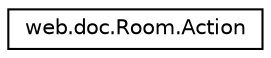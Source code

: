 digraph "Graphical Class Hierarchy"
{
 // LATEX_PDF_SIZE
  edge [fontname="Helvetica",fontsize="10",labelfontname="Helvetica",labelfontsize="10"];
  node [fontname="Helvetica",fontsize="10",shape=record];
  rankdir="LR";
  Node0 [label="web.doc.Room.Action",height=0.2,width=0.4,color="black", fillcolor="white", style="filled",URL="$df/dd7/classweb_1_1doc_1_1Room_1_1Action.html",tooltip=" "];
}
